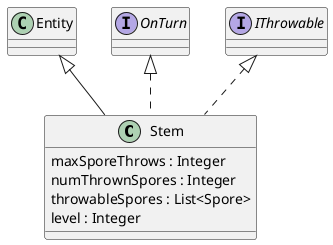 @startuml stem

class Stem extends Entity implements OnTurn, IThrowable{
    maxSporeThrows : Integer
    numThrownSpores : Integer
    throwableSpores : List<Spore>
    level : Integer
}

@enduml
